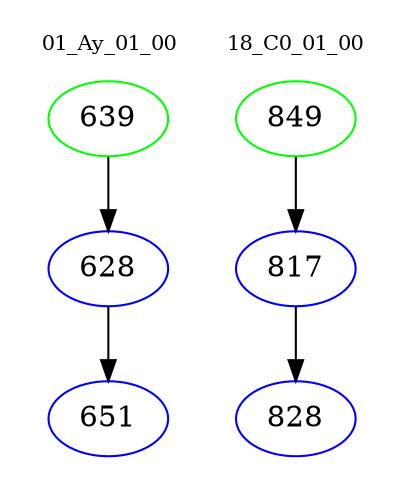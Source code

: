 digraph{
subgraph cluster_0 {
color = white
label = "01_Ay_01_00";
fontsize=10;
T0_639 [label="639", color="green"]
T0_639 -> T0_628 [color="black"]
T0_628 [label="628", color="blue"]
T0_628 -> T0_651 [color="black"]
T0_651 [label="651", color="blue"]
}
subgraph cluster_1 {
color = white
label = "18_C0_01_00";
fontsize=10;
T1_849 [label="849", color="green"]
T1_849 -> T1_817 [color="black"]
T1_817 [label="817", color="blue"]
T1_817 -> T1_828 [color="black"]
T1_828 [label="828", color="blue"]
}
}
